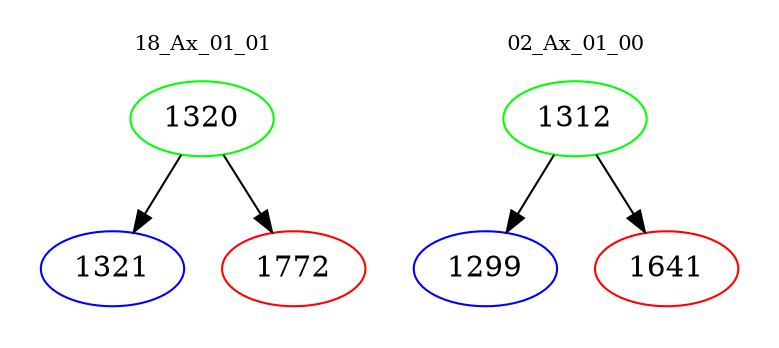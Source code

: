 digraph{
subgraph cluster_0 {
color = white
label = "18_Ax_01_01";
fontsize=10;
T0_1320 [label="1320", color="green"]
T0_1320 -> T0_1321 [color="black"]
T0_1321 [label="1321", color="blue"]
T0_1320 -> T0_1772 [color="black"]
T0_1772 [label="1772", color="red"]
}
subgraph cluster_1 {
color = white
label = "02_Ax_01_00";
fontsize=10;
T1_1312 [label="1312", color="green"]
T1_1312 -> T1_1299 [color="black"]
T1_1299 [label="1299", color="blue"]
T1_1312 -> T1_1641 [color="black"]
T1_1641 [label="1641", color="red"]
}
}
